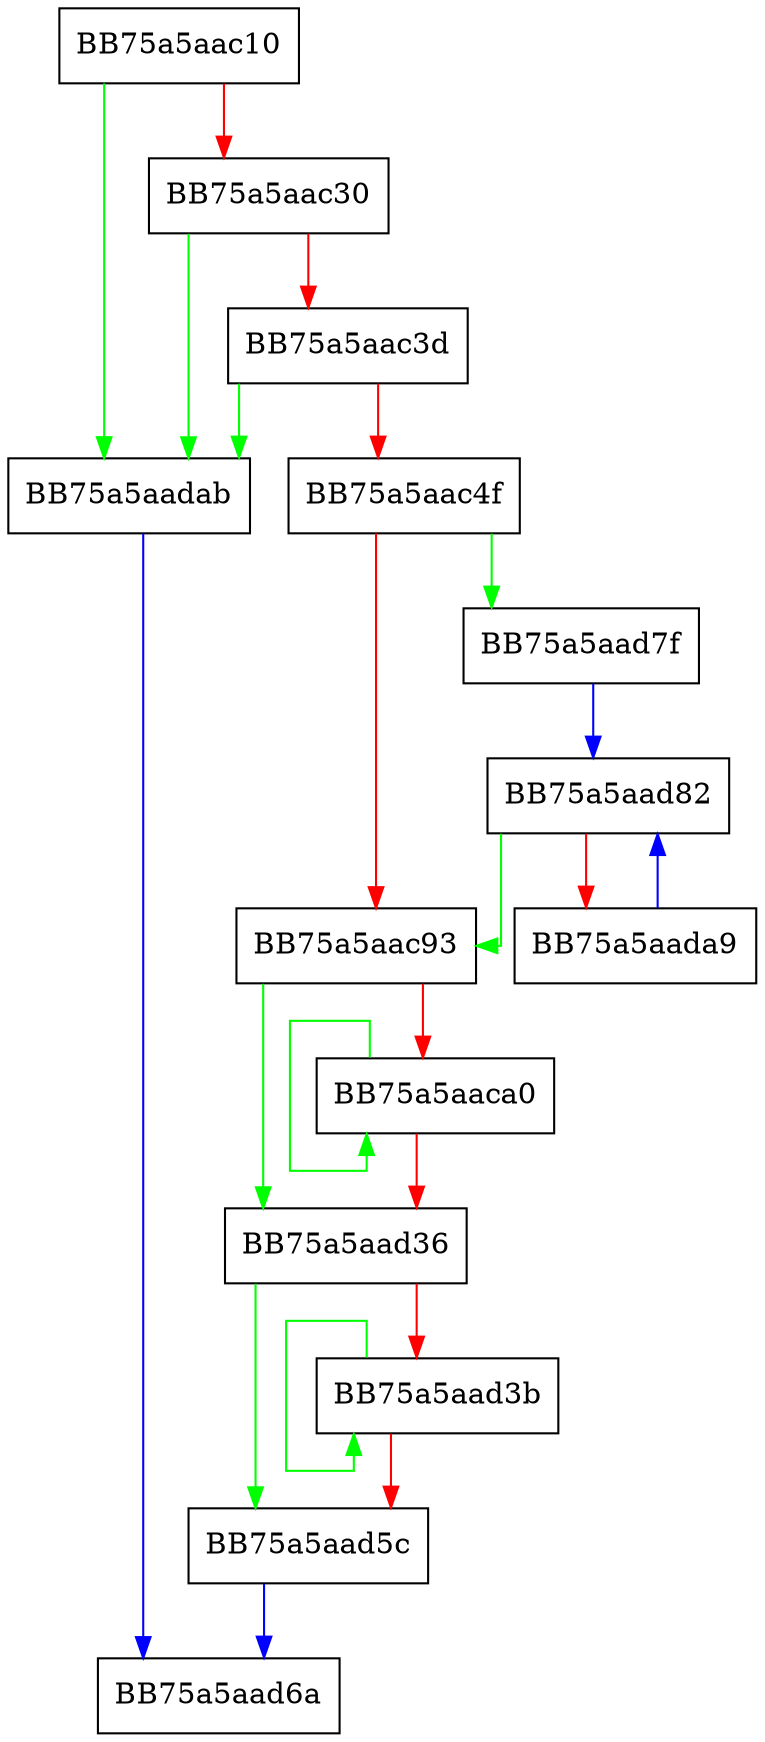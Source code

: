 digraph tprog_ismine {
  node [shape="box"];
  graph [splines=ortho];
  BB75a5aac10 -> BB75a5aadab [color="green"];
  BB75a5aac10 -> BB75a5aac30 [color="red"];
  BB75a5aac30 -> BB75a5aadab [color="green"];
  BB75a5aac30 -> BB75a5aac3d [color="red"];
  BB75a5aac3d -> BB75a5aadab [color="green"];
  BB75a5aac3d -> BB75a5aac4f [color="red"];
  BB75a5aac4f -> BB75a5aad7f [color="green"];
  BB75a5aac4f -> BB75a5aac93 [color="red"];
  BB75a5aac93 -> BB75a5aad36 [color="green"];
  BB75a5aac93 -> BB75a5aaca0 [color="red"];
  BB75a5aaca0 -> BB75a5aaca0 [color="green"];
  BB75a5aaca0 -> BB75a5aad36 [color="red"];
  BB75a5aad36 -> BB75a5aad5c [color="green"];
  BB75a5aad36 -> BB75a5aad3b [color="red"];
  BB75a5aad3b -> BB75a5aad3b [color="green"];
  BB75a5aad3b -> BB75a5aad5c [color="red"];
  BB75a5aad5c -> BB75a5aad6a [color="blue"];
  BB75a5aad7f -> BB75a5aad82 [color="blue"];
  BB75a5aad82 -> BB75a5aac93 [color="green"];
  BB75a5aad82 -> BB75a5aada9 [color="red"];
  BB75a5aada9 -> BB75a5aad82 [color="blue"];
  BB75a5aadab -> BB75a5aad6a [color="blue"];
}